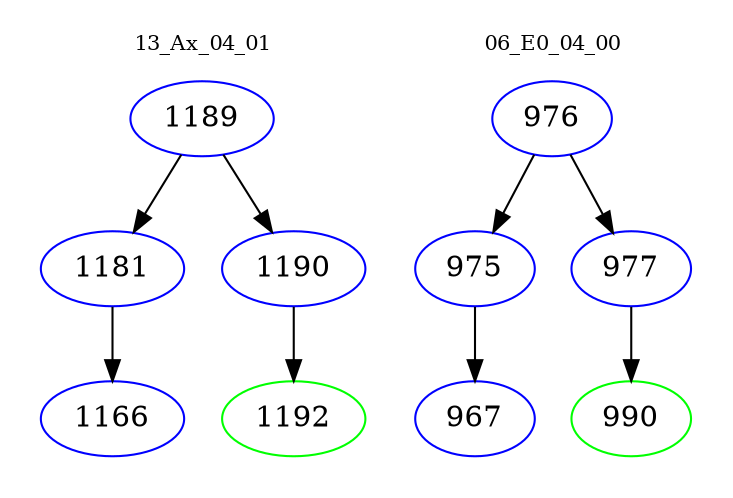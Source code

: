 digraph{
subgraph cluster_0 {
color = white
label = "13_Ax_04_01";
fontsize=10;
T0_1189 [label="1189", color="blue"]
T0_1189 -> T0_1181 [color="black"]
T0_1181 [label="1181", color="blue"]
T0_1181 -> T0_1166 [color="black"]
T0_1166 [label="1166", color="blue"]
T0_1189 -> T0_1190 [color="black"]
T0_1190 [label="1190", color="blue"]
T0_1190 -> T0_1192 [color="black"]
T0_1192 [label="1192", color="green"]
}
subgraph cluster_1 {
color = white
label = "06_E0_04_00";
fontsize=10;
T1_976 [label="976", color="blue"]
T1_976 -> T1_975 [color="black"]
T1_975 [label="975", color="blue"]
T1_975 -> T1_967 [color="black"]
T1_967 [label="967", color="blue"]
T1_976 -> T1_977 [color="black"]
T1_977 [label="977", color="blue"]
T1_977 -> T1_990 [color="black"]
T1_990 [label="990", color="green"]
}
}
